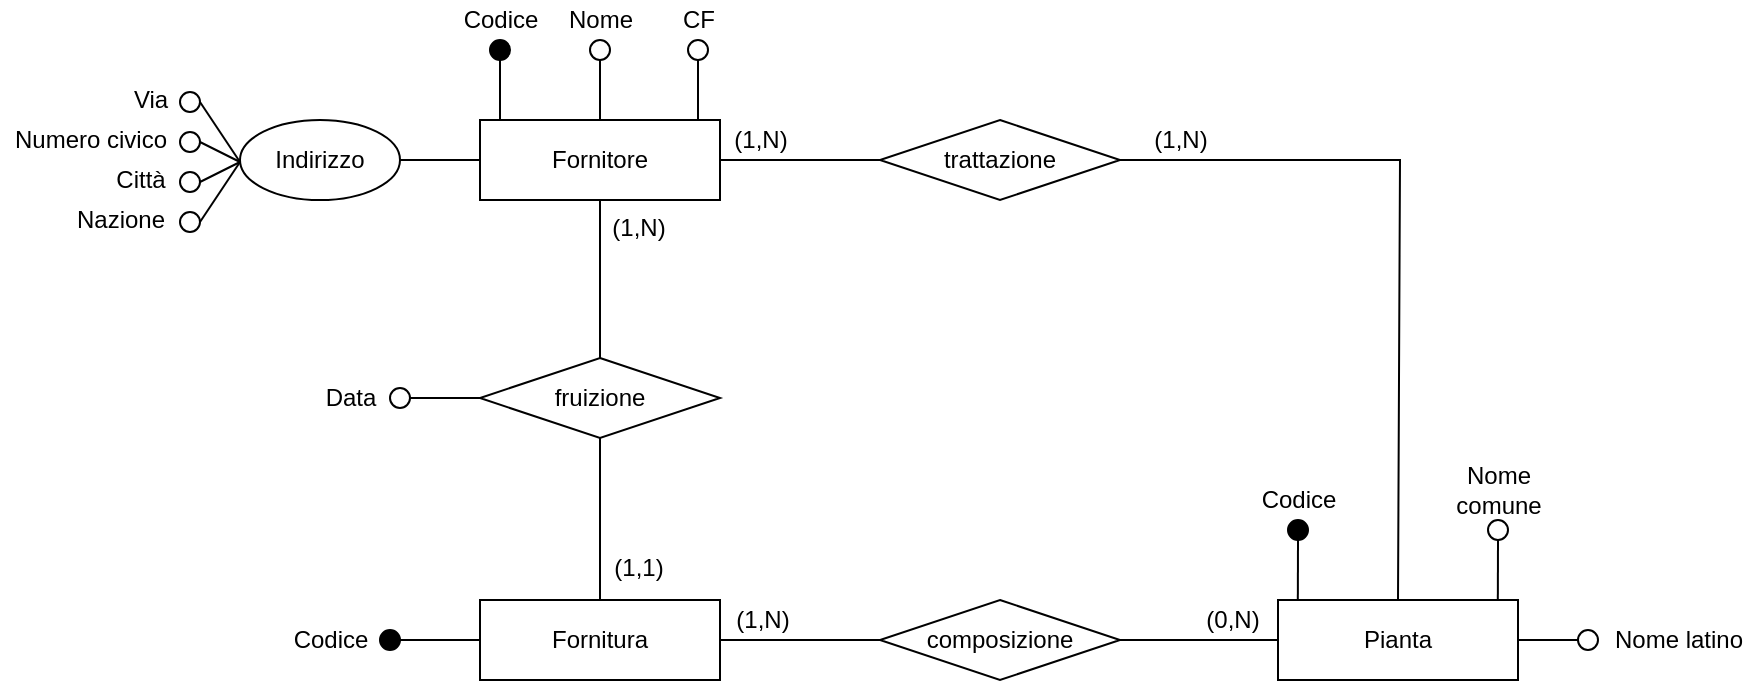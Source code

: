 <mxfile version="16.6.5" type="github">
  <diagram id="uCvQK3cbvLK-rF1jzRyW" name="Page-1">
    <mxGraphModel dx="1221" dy="644" grid="1" gridSize="10" guides="1" tooltips="1" connect="1" arrows="1" fold="1" page="1" pageScale="1" pageWidth="1169" pageHeight="827" math="0" shadow="0">
      <root>
        <mxCell id="0" />
        <mxCell id="1" parent="0" />
        <mxCell id="bpb8VYmmC61ZYAECXduF-2" value="Fornitore" style="rounded=0;whiteSpace=wrap;html=1;strokeWidth=1;perimeterSpacing=0;" parent="1" vertex="1">
          <mxGeometry x="320" y="200" width="120" height="40" as="geometry" />
        </mxCell>
        <mxCell id="bpb8VYmmC61ZYAECXduF-3" value="" style="endArrow=none;html=1;rounded=0;fillColor=#000000;entryX=0.166;entryY=0;entryDx=0;entryDy=0;entryPerimeter=0;exitX=0.5;exitY=1;exitDx=0;exitDy=0;" parent="1" source="bpb8VYmmC61ZYAECXduF-4" edge="1">
          <mxGeometry width="50" height="50" relative="1" as="geometry">
            <mxPoint x="330.08" y="180" as="sourcePoint" />
            <mxPoint x="330" y="200" as="targetPoint" />
          </mxGeometry>
        </mxCell>
        <mxCell id="bpb8VYmmC61ZYAECXduF-4" value="" style="ellipse;whiteSpace=wrap;html=1;aspect=fixed;strokeWidth=1;fillColor=#000000;" parent="1" vertex="1">
          <mxGeometry x="325" y="160" width="10" height="10" as="geometry" />
        </mxCell>
        <mxCell id="bpb8VYmmC61ZYAECXduF-5" value="Codice" style="text;html=1;align=center;verticalAlign=middle;resizable=0;points=[];autosize=1;strokeColor=none;fillColor=none;" parent="1" vertex="1">
          <mxGeometry x="305" y="140" width="50" height="20" as="geometry" />
        </mxCell>
        <mxCell id="bpb8VYmmC61ZYAECXduF-6" value="" style="endArrow=none;html=1;rounded=0;fillColor=#000000;entryX=0.166;entryY=0;entryDx=0;entryDy=0;entryPerimeter=0;exitX=0.5;exitY=1;exitDx=0;exitDy=0;" parent="1" source="bpb8VYmmC61ZYAECXduF-7" edge="1">
          <mxGeometry width="50" height="50" relative="1" as="geometry">
            <mxPoint x="380.08" y="180" as="sourcePoint" />
            <mxPoint x="380" y="200" as="targetPoint" />
          </mxGeometry>
        </mxCell>
        <mxCell id="bpb8VYmmC61ZYAECXduF-7" value="" style="ellipse;whiteSpace=wrap;html=1;aspect=fixed;strokeWidth=1;fillColor=none;" parent="1" vertex="1">
          <mxGeometry x="375" y="160" width="10" height="10" as="geometry" />
        </mxCell>
        <mxCell id="bpb8VYmmC61ZYAECXduF-8" value="Nome" style="text;html=1;align=center;verticalAlign=middle;resizable=0;points=[];autosize=1;strokeColor=none;fillColor=none;" parent="1" vertex="1">
          <mxGeometry x="355" y="140" width="50" height="20" as="geometry" />
        </mxCell>
        <mxCell id="bpb8VYmmC61ZYAECXduF-9" value="" style="endArrow=none;html=1;rounded=0;fillColor=#000000;entryX=0.166;entryY=0;entryDx=0;entryDy=0;entryPerimeter=0;exitX=0.5;exitY=1;exitDx=0;exitDy=0;" parent="1" source="bpb8VYmmC61ZYAECXduF-10" edge="1">
          <mxGeometry width="50" height="50" relative="1" as="geometry">
            <mxPoint x="429.08" y="180" as="sourcePoint" />
            <mxPoint x="429.0" y="200" as="targetPoint" />
          </mxGeometry>
        </mxCell>
        <mxCell id="bpb8VYmmC61ZYAECXduF-10" value="" style="ellipse;whiteSpace=wrap;html=1;aspect=fixed;strokeWidth=1;fillColor=none;" parent="1" vertex="1">
          <mxGeometry x="424" y="160" width="10" height="10" as="geometry" />
        </mxCell>
        <mxCell id="bpb8VYmmC61ZYAECXduF-11" value="CF" style="text;html=1;align=center;verticalAlign=middle;resizable=0;points=[];autosize=1;strokeColor=none;fillColor=none;" parent="1" vertex="1">
          <mxGeometry x="414" y="140" width="30" height="20" as="geometry" />
        </mxCell>
        <mxCell id="v1qmQes8BlO3_0wgJvzd-1" value="Fornitura" style="rounded=0;whiteSpace=wrap;html=1;strokeWidth=1;perimeterSpacing=0;" parent="1" vertex="1">
          <mxGeometry x="320" y="440" width="120" height="40" as="geometry" />
        </mxCell>
        <mxCell id="v1qmQes8BlO3_0wgJvzd-2" value="fruizione" style="rhombus;whiteSpace=wrap;html=1;" parent="1" vertex="1">
          <mxGeometry x="320" y="319" width="120" height="40" as="geometry" />
        </mxCell>
        <mxCell id="v1qmQes8BlO3_0wgJvzd-3" value="" style="endArrow=none;html=1;rounded=0;exitX=0.5;exitY=0;exitDx=0;exitDy=0;entryX=0.5;entryY=1;entryDx=0;entryDy=0;" parent="1" source="v1qmQes8BlO3_0wgJvzd-1" target="v1qmQes8BlO3_0wgJvzd-2" edge="1">
          <mxGeometry width="50" height="50" relative="1" as="geometry">
            <mxPoint x="400" y="340" as="sourcePoint" />
            <mxPoint x="450" y="290" as="targetPoint" />
          </mxGeometry>
        </mxCell>
        <mxCell id="v1qmQes8BlO3_0wgJvzd-4" value="" style="endArrow=none;html=1;rounded=0;exitX=0.5;exitY=0;exitDx=0;exitDy=0;entryX=0.5;entryY=1;entryDx=0;entryDy=0;" parent="1" source="v1qmQes8BlO3_0wgJvzd-2" target="bpb8VYmmC61ZYAECXduF-2" edge="1">
          <mxGeometry width="50" height="50" relative="1" as="geometry">
            <mxPoint x="400" y="340" as="sourcePoint" />
            <mxPoint x="450" y="290" as="targetPoint" />
          </mxGeometry>
        </mxCell>
        <mxCell id="v1qmQes8BlO3_0wgJvzd-5" value="composizione" style="rhombus;whiteSpace=wrap;html=1;" parent="1" vertex="1">
          <mxGeometry x="520" y="440" width="120" height="40" as="geometry" />
        </mxCell>
        <mxCell id="v1qmQes8BlO3_0wgJvzd-7" value="Pianta" style="rounded=0;whiteSpace=wrap;html=1;strokeWidth=1;perimeterSpacing=0;" parent="1" vertex="1">
          <mxGeometry x="719" y="440" width="120" height="40" as="geometry" />
        </mxCell>
        <mxCell id="v1qmQes8BlO3_0wgJvzd-8" value="" style="endArrow=none;html=1;rounded=0;fillColor=#000000;entryX=0.166;entryY=0;entryDx=0;entryDy=0;entryPerimeter=0;exitX=0.5;exitY=1;exitDx=0;exitDy=0;" parent="1" source="v1qmQes8BlO3_0wgJvzd-9" edge="1">
          <mxGeometry width="50" height="50" relative="1" as="geometry">
            <mxPoint x="729" y="420" as="sourcePoint" />
            <mxPoint x="728.92" y="440" as="targetPoint" />
          </mxGeometry>
        </mxCell>
        <mxCell id="v1qmQes8BlO3_0wgJvzd-9" value="" style="ellipse;whiteSpace=wrap;html=1;aspect=fixed;strokeWidth=1;fillColor=#000000;" parent="1" vertex="1">
          <mxGeometry x="724" y="400" width="10" height="10" as="geometry" />
        </mxCell>
        <mxCell id="v1qmQes8BlO3_0wgJvzd-10" value="Codice" style="text;html=1;align=center;verticalAlign=middle;resizable=0;points=[];autosize=1;strokeColor=none;fillColor=none;" parent="1" vertex="1">
          <mxGeometry x="704" y="380" width="50" height="20" as="geometry" />
        </mxCell>
        <mxCell id="v1qmQes8BlO3_0wgJvzd-11" value="" style="endArrow=none;html=1;rounded=0;fillColor=#000000;exitX=0;exitY=0.5;exitDx=0;exitDy=0;" parent="1" source="v1qmQes8BlO3_0wgJvzd-12" edge="1">
          <mxGeometry width="50" height="50" relative="1" as="geometry">
            <mxPoint x="864" y="475" as="sourcePoint" />
            <mxPoint x="839" y="460" as="targetPoint" />
            <Array as="points">
              <mxPoint x="839" y="460" />
            </Array>
          </mxGeometry>
        </mxCell>
        <mxCell id="v1qmQes8BlO3_0wgJvzd-12" value="" style="ellipse;whiteSpace=wrap;html=1;aspect=fixed;strokeWidth=1;fillColor=none;" parent="1" vertex="1">
          <mxGeometry x="869" y="455" width="10" height="10" as="geometry" />
        </mxCell>
        <mxCell id="v1qmQes8BlO3_0wgJvzd-13" value="Nome latino" style="text;html=1;align=center;verticalAlign=middle;resizable=0;points=[];autosize=1;strokeColor=none;fillColor=none;" parent="1" vertex="1">
          <mxGeometry x="879" y="450" width="80" height="20" as="geometry" />
        </mxCell>
        <mxCell id="v1qmQes8BlO3_0wgJvzd-14" value="" style="endArrow=none;html=1;rounded=0;fillColor=#000000;entryX=0.166;entryY=0;entryDx=0;entryDy=0;entryPerimeter=0;exitX=0.5;exitY=1;exitDx=0;exitDy=0;" parent="1" source="v1qmQes8BlO3_0wgJvzd-15" edge="1">
          <mxGeometry width="50" height="50" relative="1" as="geometry">
            <mxPoint x="829" y="420" as="sourcePoint" />
            <mxPoint x="828.92" y="440" as="targetPoint" />
          </mxGeometry>
        </mxCell>
        <mxCell id="v1qmQes8BlO3_0wgJvzd-15" value="" style="ellipse;whiteSpace=wrap;html=1;aspect=fixed;strokeWidth=1;fillColor=none;" parent="1" vertex="1">
          <mxGeometry x="824" y="400" width="10" height="10" as="geometry" />
        </mxCell>
        <mxCell id="v1qmQes8BlO3_0wgJvzd-16" value="Nome &lt;br&gt;comune" style="text;html=1;align=center;verticalAlign=middle;resizable=0;points=[];autosize=1;strokeColor=none;fillColor=none;" parent="1" vertex="1">
          <mxGeometry x="799" y="370" width="60" height="30" as="geometry" />
        </mxCell>
        <mxCell id="v1qmQes8BlO3_0wgJvzd-18" value="" style="endArrow=none;html=1;rounded=0;entryX=1;entryY=0.5;entryDx=0;entryDy=0;exitX=0;exitY=0.5;exitDx=0;exitDy=0;" parent="1" source="v1qmQes8BlO3_0wgJvzd-7" target="v1qmQes8BlO3_0wgJvzd-5" edge="1">
          <mxGeometry width="50" height="50" relative="1" as="geometry">
            <mxPoint x="760" y="430" as="sourcePoint" />
            <mxPoint x="810" y="380" as="targetPoint" />
          </mxGeometry>
        </mxCell>
        <mxCell id="v1qmQes8BlO3_0wgJvzd-19" value="" style="endArrow=none;html=1;rounded=0;exitX=1;exitY=0.5;exitDx=0;exitDy=0;entryX=0;entryY=0.5;entryDx=0;entryDy=0;" parent="1" source="v1qmQes8BlO3_0wgJvzd-1" target="v1qmQes8BlO3_0wgJvzd-5" edge="1">
          <mxGeometry width="50" height="50" relative="1" as="geometry">
            <mxPoint x="480" y="430" as="sourcePoint" />
            <mxPoint x="530" y="380" as="targetPoint" />
          </mxGeometry>
        </mxCell>
        <mxCell id="ocXd_eT6L2w7APYiOrBh-1" value="Indirizzo" style="ellipse;whiteSpace=wrap;html=1;" parent="1" vertex="1">
          <mxGeometry x="200" y="200" width="80" height="40" as="geometry" />
        </mxCell>
        <mxCell id="ocXd_eT6L2w7APYiOrBh-2" value="" style="ellipse;whiteSpace=wrap;html=1;aspect=fixed;strokeWidth=1;fillColor=none;" parent="1" vertex="1">
          <mxGeometry x="170" y="186" width="10" height="10" as="geometry" />
        </mxCell>
        <mxCell id="ocXd_eT6L2w7APYiOrBh-3" value="" style="ellipse;whiteSpace=wrap;html=1;aspect=fixed;strokeWidth=1;fillColor=none;" parent="1" vertex="1">
          <mxGeometry x="170" y="206" width="10" height="10" as="geometry" />
        </mxCell>
        <mxCell id="ocXd_eT6L2w7APYiOrBh-4" value="" style="ellipse;whiteSpace=wrap;html=1;aspect=fixed;strokeWidth=1;fillColor=none;" parent="1" vertex="1">
          <mxGeometry x="170" y="246" width="10" height="10" as="geometry" />
        </mxCell>
        <mxCell id="ocXd_eT6L2w7APYiOrBh-5" value="" style="endArrow=none;html=1;rounded=0;entryX=1;entryY=0.5;entryDx=0;entryDy=0;" parent="1" target="ocXd_eT6L2w7APYiOrBh-2" edge="1">
          <mxGeometry width="50" height="50" relative="1" as="geometry">
            <mxPoint x="200" y="221" as="sourcePoint" />
            <mxPoint x="220.0" y="196" as="targetPoint" />
          </mxGeometry>
        </mxCell>
        <mxCell id="ocXd_eT6L2w7APYiOrBh-6" value="" style="endArrow=none;html=1;rounded=0;entryX=1;entryY=0.5;entryDx=0;entryDy=0;" parent="1" target="ocXd_eT6L2w7APYiOrBh-3" edge="1">
          <mxGeometry width="50" height="50" relative="1" as="geometry">
            <mxPoint x="200" y="221" as="sourcePoint" />
            <mxPoint x="220.0" y="206" as="targetPoint" />
          </mxGeometry>
        </mxCell>
        <mxCell id="ocXd_eT6L2w7APYiOrBh-7" value="" style="endArrow=none;html=1;rounded=0;entryX=1;entryY=0.5;entryDx=0;entryDy=0;" parent="1" target="ocXd_eT6L2w7APYiOrBh-4" edge="1">
          <mxGeometry width="50" height="50" relative="1" as="geometry">
            <mxPoint x="200" y="221" as="sourcePoint" />
            <mxPoint x="190.0" y="246" as="targetPoint" />
          </mxGeometry>
        </mxCell>
        <mxCell id="ocXd_eT6L2w7APYiOrBh-8" value="Via" style="text;html=1;align=center;verticalAlign=middle;resizable=0;points=[];autosize=1;strokeColor=none;fillColor=none;" parent="1" vertex="1">
          <mxGeometry x="140" y="180" width="30" height="20" as="geometry" />
        </mxCell>
        <mxCell id="ocXd_eT6L2w7APYiOrBh-9" value="Numero civico" style="text;html=1;align=center;verticalAlign=middle;resizable=0;points=[];autosize=1;strokeColor=none;fillColor=none;" parent="1" vertex="1">
          <mxGeometry x="80" y="200" width="90" height="20" as="geometry" />
        </mxCell>
        <mxCell id="ocXd_eT6L2w7APYiOrBh-10" value="Città" style="text;html=1;align=center;verticalAlign=middle;resizable=0;points=[];autosize=1;strokeColor=none;fillColor=none;" parent="1" vertex="1">
          <mxGeometry x="130" y="220" width="40" height="20" as="geometry" />
        </mxCell>
        <mxCell id="ocXd_eT6L2w7APYiOrBh-11" value="" style="ellipse;whiteSpace=wrap;html=1;aspect=fixed;strokeWidth=1;fillColor=none;" parent="1" vertex="1">
          <mxGeometry x="170" y="226" width="10" height="10" as="geometry" />
        </mxCell>
        <mxCell id="ocXd_eT6L2w7APYiOrBh-12" value="" style="endArrow=none;html=1;rounded=0;entryX=1;entryY=0.5;entryDx=0;entryDy=0;" parent="1" target="ocXd_eT6L2w7APYiOrBh-11" edge="1">
          <mxGeometry width="50" height="50" relative="1" as="geometry">
            <mxPoint x="200" y="221" as="sourcePoint" />
            <mxPoint x="220.0" y="226" as="targetPoint" />
          </mxGeometry>
        </mxCell>
        <mxCell id="ocXd_eT6L2w7APYiOrBh-13" value="Nazione" style="text;html=1;align=center;verticalAlign=middle;resizable=0;points=[];autosize=1;strokeColor=none;fillColor=none;" parent="1" vertex="1">
          <mxGeometry x="110" y="240" width="60" height="20" as="geometry" />
        </mxCell>
        <mxCell id="ocXd_eT6L2w7APYiOrBh-14" value="" style="endArrow=none;html=1;rounded=0;entryX=0;entryY=0.5;entryDx=0;entryDy=0;exitX=1;exitY=0.5;exitDx=0;exitDy=0;" parent="1" source="ocXd_eT6L2w7APYiOrBh-1" target="bpb8VYmmC61ZYAECXduF-2" edge="1">
          <mxGeometry width="50" height="50" relative="1" as="geometry">
            <mxPoint x="255" y="296" as="sourcePoint" />
            <mxPoint x="305" y="246" as="targetPoint" />
          </mxGeometry>
        </mxCell>
        <mxCell id="ocXd_eT6L2w7APYiOrBh-15" value="trattazione" style="rhombus;whiteSpace=wrap;html=1;" parent="1" vertex="1">
          <mxGeometry x="520" y="200" width="120" height="40" as="geometry" />
        </mxCell>
        <mxCell id="ocXd_eT6L2w7APYiOrBh-16" value="" style="endArrow=none;html=1;rounded=0;exitX=1;exitY=0.5;exitDx=0;exitDy=0;entryX=0.5;entryY=0;entryDx=0;entryDy=0;" parent="1" source="ocXd_eT6L2w7APYiOrBh-15" target="v1qmQes8BlO3_0wgJvzd-7" edge="1">
          <mxGeometry width="50" height="50" relative="1" as="geometry">
            <mxPoint x="830" y="330" as="sourcePoint" />
            <mxPoint x="880" y="280" as="targetPoint" />
            <Array as="points">
              <mxPoint x="780" y="220" />
            </Array>
          </mxGeometry>
        </mxCell>
        <mxCell id="ocXd_eT6L2w7APYiOrBh-17" value="" style="endArrow=none;html=1;rounded=0;entryX=0;entryY=0.5;entryDx=0;entryDy=0;exitX=1;exitY=0.5;exitDx=0;exitDy=0;" parent="1" source="bpb8VYmmC61ZYAECXduF-2" target="ocXd_eT6L2w7APYiOrBh-15" edge="1">
          <mxGeometry width="50" height="50" relative="1" as="geometry">
            <mxPoint x="490" y="310" as="sourcePoint" />
            <mxPoint x="540" y="260" as="targetPoint" />
          </mxGeometry>
        </mxCell>
        <mxCell id="ocXd_eT6L2w7APYiOrBh-18" value="(1,N)" style="text;html=1;align=center;verticalAlign=middle;resizable=0;points=[];autosize=1;strokeColor=none;fillColor=none;" parent="1" vertex="1">
          <mxGeometry x="440" y="200" width="40" height="20" as="geometry" />
        </mxCell>
        <mxCell id="ocXd_eT6L2w7APYiOrBh-19" value="(1,N)" style="text;html=1;align=center;verticalAlign=middle;resizable=0;points=[];autosize=1;strokeColor=none;fillColor=none;" parent="1" vertex="1">
          <mxGeometry x="650" y="200" width="40" height="20" as="geometry" />
        </mxCell>
        <mxCell id="kutT5c0fMiw-9BxkzCDn-1" value="(1,N)" style="text;html=1;align=center;verticalAlign=middle;resizable=0;points=[];autosize=1;strokeColor=none;fillColor=none;" vertex="1" parent="1">
          <mxGeometry x="379" y="244" width="40" height="20" as="geometry" />
        </mxCell>
        <mxCell id="kutT5c0fMiw-9BxkzCDn-2" value="(1,1)" style="text;html=1;align=center;verticalAlign=middle;resizable=0;points=[];autosize=1;strokeColor=none;fillColor=none;" vertex="1" parent="1">
          <mxGeometry x="379" y="414" width="40" height="20" as="geometry" />
        </mxCell>
        <mxCell id="kutT5c0fMiw-9BxkzCDn-3" value="(0,N)" style="text;html=1;align=center;verticalAlign=middle;resizable=0;points=[];autosize=1;strokeColor=none;fillColor=none;" vertex="1" parent="1">
          <mxGeometry x="676" y="440" width="40" height="20" as="geometry" />
        </mxCell>
        <mxCell id="kutT5c0fMiw-9BxkzCDn-4" value="(1,N)" style="text;html=1;align=center;verticalAlign=middle;resizable=0;points=[];autosize=1;strokeColor=none;fillColor=none;" vertex="1" parent="1">
          <mxGeometry x="441" y="440" width="40" height="20" as="geometry" />
        </mxCell>
        <mxCell id="kutT5c0fMiw-9BxkzCDn-6" value="" style="ellipse;whiteSpace=wrap;html=1;aspect=fixed;strokeWidth=1;fillColor=#000000;" vertex="1" parent="1">
          <mxGeometry x="270" y="455" width="10" height="10" as="geometry" />
        </mxCell>
        <mxCell id="kutT5c0fMiw-9BxkzCDn-7" value="Codice" style="text;html=1;align=center;verticalAlign=middle;resizable=0;points=[];autosize=1;strokeColor=none;fillColor=none;" vertex="1" parent="1">
          <mxGeometry x="220" y="450" width="50" height="20" as="geometry" />
        </mxCell>
        <mxCell id="kutT5c0fMiw-9BxkzCDn-8" value="" style="endArrow=none;html=1;rounded=0;entryX=0;entryY=0.5;entryDx=0;entryDy=0;exitX=1;exitY=0.5;exitDx=0;exitDy=0;" edge="1" parent="1" source="kutT5c0fMiw-9BxkzCDn-6" target="v1qmQes8BlO3_0wgJvzd-1">
          <mxGeometry width="50" height="50" relative="1" as="geometry">
            <mxPoint x="220" y="460" as="sourcePoint" />
            <mxPoint x="270" y="410" as="targetPoint" />
          </mxGeometry>
        </mxCell>
        <mxCell id="kutT5c0fMiw-9BxkzCDn-9" value="" style="ellipse;whiteSpace=wrap;html=1;aspect=fixed;strokeWidth=1;fillColor=none;" vertex="1" parent="1">
          <mxGeometry x="275" y="334" width="10" height="10" as="geometry" />
        </mxCell>
        <mxCell id="kutT5c0fMiw-9BxkzCDn-11" value="Data" style="text;html=1;align=center;verticalAlign=middle;resizable=0;points=[];autosize=1;strokeColor=none;fillColor=none;" vertex="1" parent="1">
          <mxGeometry x="235" y="329" width="40" height="20" as="geometry" />
        </mxCell>
        <mxCell id="kutT5c0fMiw-9BxkzCDn-13" value="" style="endArrow=none;html=1;rounded=0;entryX=0;entryY=0.5;entryDx=0;entryDy=0;exitX=1;exitY=0.5;exitDx=0;exitDy=0;" edge="1" parent="1" source="kutT5c0fMiw-9BxkzCDn-9" target="v1qmQes8BlO3_0wgJvzd-2">
          <mxGeometry width="50" height="50" relative="1" as="geometry">
            <mxPoint x="250" y="350" as="sourcePoint" />
            <mxPoint x="300" y="300" as="targetPoint" />
          </mxGeometry>
        </mxCell>
      </root>
    </mxGraphModel>
  </diagram>
</mxfile>
